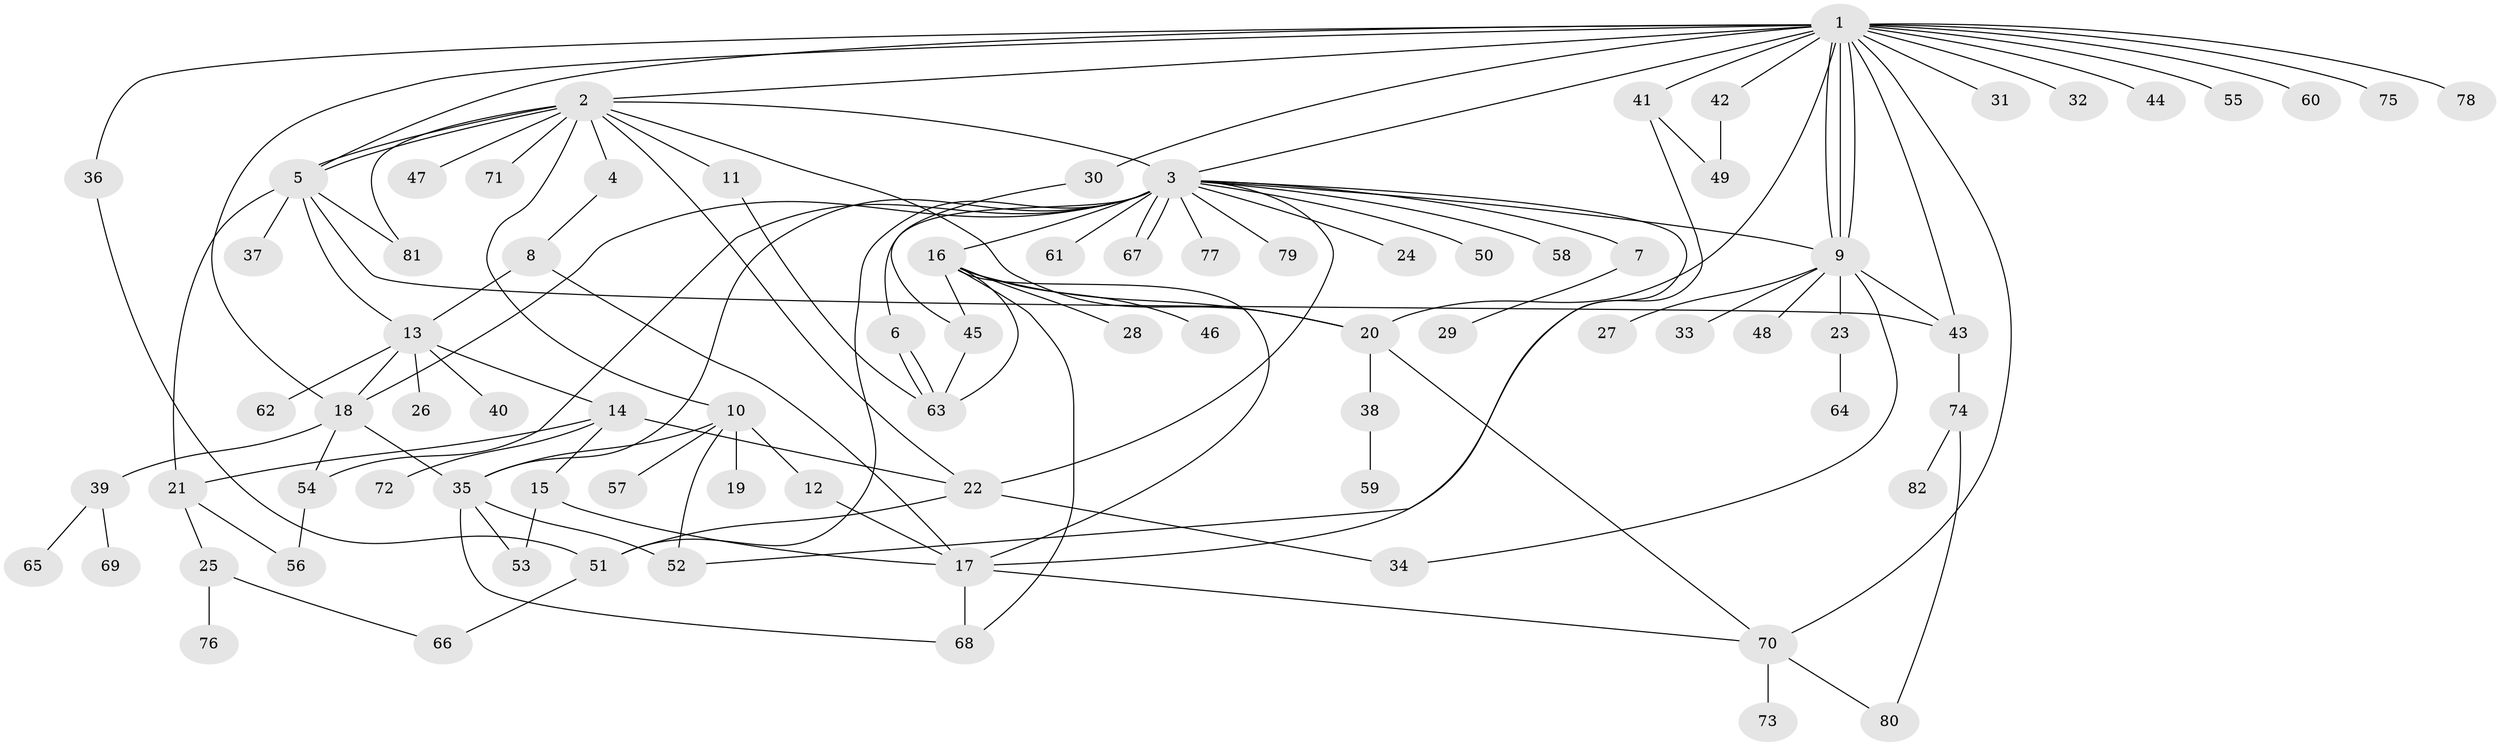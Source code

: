 // coarse degree distribution, {23: 0.017241379310344827, 11: 0.017241379310344827, 18: 0.017241379310344827, 3: 0.1206896551724138, 6: 0.06896551724137931, 2: 0.1206896551724138, 1: 0.4827586206896552, 5: 0.06896551724137931, 4: 0.05172413793103448, 7: 0.017241379310344827, 10: 0.017241379310344827}
// Generated by graph-tools (version 1.1) at 2025/51/02/27/25 19:51:56]
// undirected, 82 vertices, 125 edges
graph export_dot {
graph [start="1"]
  node [color=gray90,style=filled];
  1;
  2;
  3;
  4;
  5;
  6;
  7;
  8;
  9;
  10;
  11;
  12;
  13;
  14;
  15;
  16;
  17;
  18;
  19;
  20;
  21;
  22;
  23;
  24;
  25;
  26;
  27;
  28;
  29;
  30;
  31;
  32;
  33;
  34;
  35;
  36;
  37;
  38;
  39;
  40;
  41;
  42;
  43;
  44;
  45;
  46;
  47;
  48;
  49;
  50;
  51;
  52;
  53;
  54;
  55;
  56;
  57;
  58;
  59;
  60;
  61;
  62;
  63;
  64;
  65;
  66;
  67;
  68;
  69;
  70;
  71;
  72;
  73;
  74;
  75;
  76;
  77;
  78;
  79;
  80;
  81;
  82;
  1 -- 2;
  1 -- 3;
  1 -- 5;
  1 -- 9;
  1 -- 9;
  1 -- 9;
  1 -- 18;
  1 -- 20;
  1 -- 30;
  1 -- 31;
  1 -- 32;
  1 -- 36;
  1 -- 41;
  1 -- 42;
  1 -- 43;
  1 -- 44;
  1 -- 55;
  1 -- 60;
  1 -- 70;
  1 -- 75;
  1 -- 78;
  2 -- 3;
  2 -- 4;
  2 -- 5;
  2 -- 5;
  2 -- 10;
  2 -- 11;
  2 -- 20;
  2 -- 22;
  2 -- 47;
  2 -- 71;
  2 -- 81;
  3 -- 6;
  3 -- 7;
  3 -- 9;
  3 -- 16;
  3 -- 17;
  3 -- 18;
  3 -- 22;
  3 -- 24;
  3 -- 35;
  3 -- 50;
  3 -- 51;
  3 -- 54;
  3 -- 58;
  3 -- 61;
  3 -- 67;
  3 -- 67;
  3 -- 77;
  3 -- 79;
  4 -- 8;
  5 -- 13;
  5 -- 21;
  5 -- 37;
  5 -- 43;
  5 -- 81;
  6 -- 63;
  6 -- 63;
  7 -- 29;
  8 -- 13;
  8 -- 17;
  9 -- 23;
  9 -- 27;
  9 -- 33;
  9 -- 34;
  9 -- 43;
  9 -- 48;
  10 -- 12;
  10 -- 19;
  10 -- 35;
  10 -- 52;
  10 -- 57;
  11 -- 63;
  12 -- 17;
  13 -- 14;
  13 -- 18;
  13 -- 26;
  13 -- 40;
  13 -- 62;
  14 -- 15;
  14 -- 21;
  14 -- 22;
  14 -- 72;
  15 -- 17;
  15 -- 53;
  16 -- 17;
  16 -- 20;
  16 -- 28;
  16 -- 45;
  16 -- 46;
  16 -- 63;
  16 -- 68;
  17 -- 68;
  17 -- 70;
  18 -- 35;
  18 -- 39;
  18 -- 54;
  20 -- 38;
  20 -- 70;
  21 -- 25;
  21 -- 56;
  22 -- 34;
  22 -- 51;
  23 -- 64;
  25 -- 66;
  25 -- 76;
  30 -- 45;
  35 -- 52;
  35 -- 53;
  35 -- 68;
  36 -- 51;
  38 -- 59;
  39 -- 65;
  39 -- 69;
  41 -- 49;
  41 -- 52;
  42 -- 49;
  43 -- 74;
  45 -- 63;
  51 -- 66;
  54 -- 56;
  70 -- 73;
  70 -- 80;
  74 -- 80;
  74 -- 82;
}

